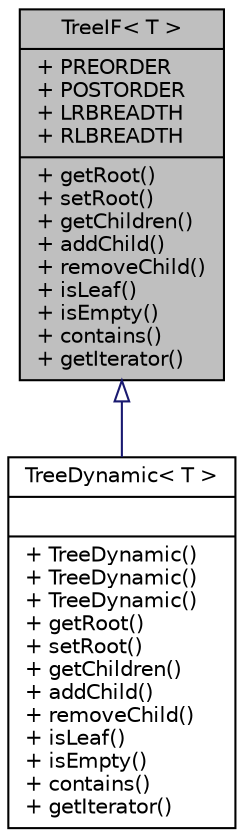 digraph G
{
  edge [fontname="Helvetica",fontsize="10",labelfontname="Helvetica",labelfontsize="10"];
  node [fontname="Helvetica",fontsize="10",shape=record];
  Node1 [label="{TreeIF\< T \>\n|+ PREORDER\l+ POSTORDER\l+ LRBREADTH\l+ RLBREADTH\l|+ getRoot()\l+ setRoot()\l+ getChildren()\l+ addChild()\l+ removeChild()\l+ isLeaf()\l+ isEmpty()\l+ contains()\l+ getIterator()\l}",height=0.2,width=0.4,color="black", fillcolor="grey75", style="filled" fontcolor="black"];
  Node1 -> Node2 [dir="back",color="midnightblue",fontsize="10",style="solid",arrowtail="onormal",fontname="Helvetica"];
  Node2 [label="{TreeDynamic\< T \>\n||+ TreeDynamic()\l+ TreeDynamic()\l+ TreeDynamic()\l+ getRoot()\l+ setRoot()\l+ getChildren()\l+ addChild()\l+ removeChild()\l+ isLeaf()\l+ isEmpty()\l+ contains()\l+ getIterator()\l}",height=0.2,width=0.4,color="black", fillcolor="white", style="filled",URL="$d1/d99/classTreeDynamic_3_01T_01_4.html"];
}
